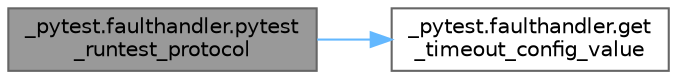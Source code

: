 digraph "_pytest.faulthandler.pytest_runtest_protocol"
{
 // LATEX_PDF_SIZE
  bgcolor="transparent";
  edge [fontname=Helvetica,fontsize=10,labelfontname=Helvetica,labelfontsize=10];
  node [fontname=Helvetica,fontsize=10,shape=box,height=0.2,width=0.4];
  rankdir="LR";
  Node1 [id="Node000001",label="_pytest.faulthandler.pytest\l_runtest_protocol",height=0.2,width=0.4,color="gray40", fillcolor="grey60", style="filled", fontcolor="black",tooltip=" "];
  Node1 -> Node2 [id="edge1_Node000001_Node000002",color="steelblue1",style="solid",tooltip=" "];
  Node2 [id="Node000002",label="_pytest.faulthandler.get\l_timeout_config_value",height=0.2,width=0.4,color="grey40", fillcolor="white", style="filled",URL="$namespace__pytest_1_1faulthandler.html#a2231fe21c0c3c763053ae374afa12b6e",tooltip=" "];
}
